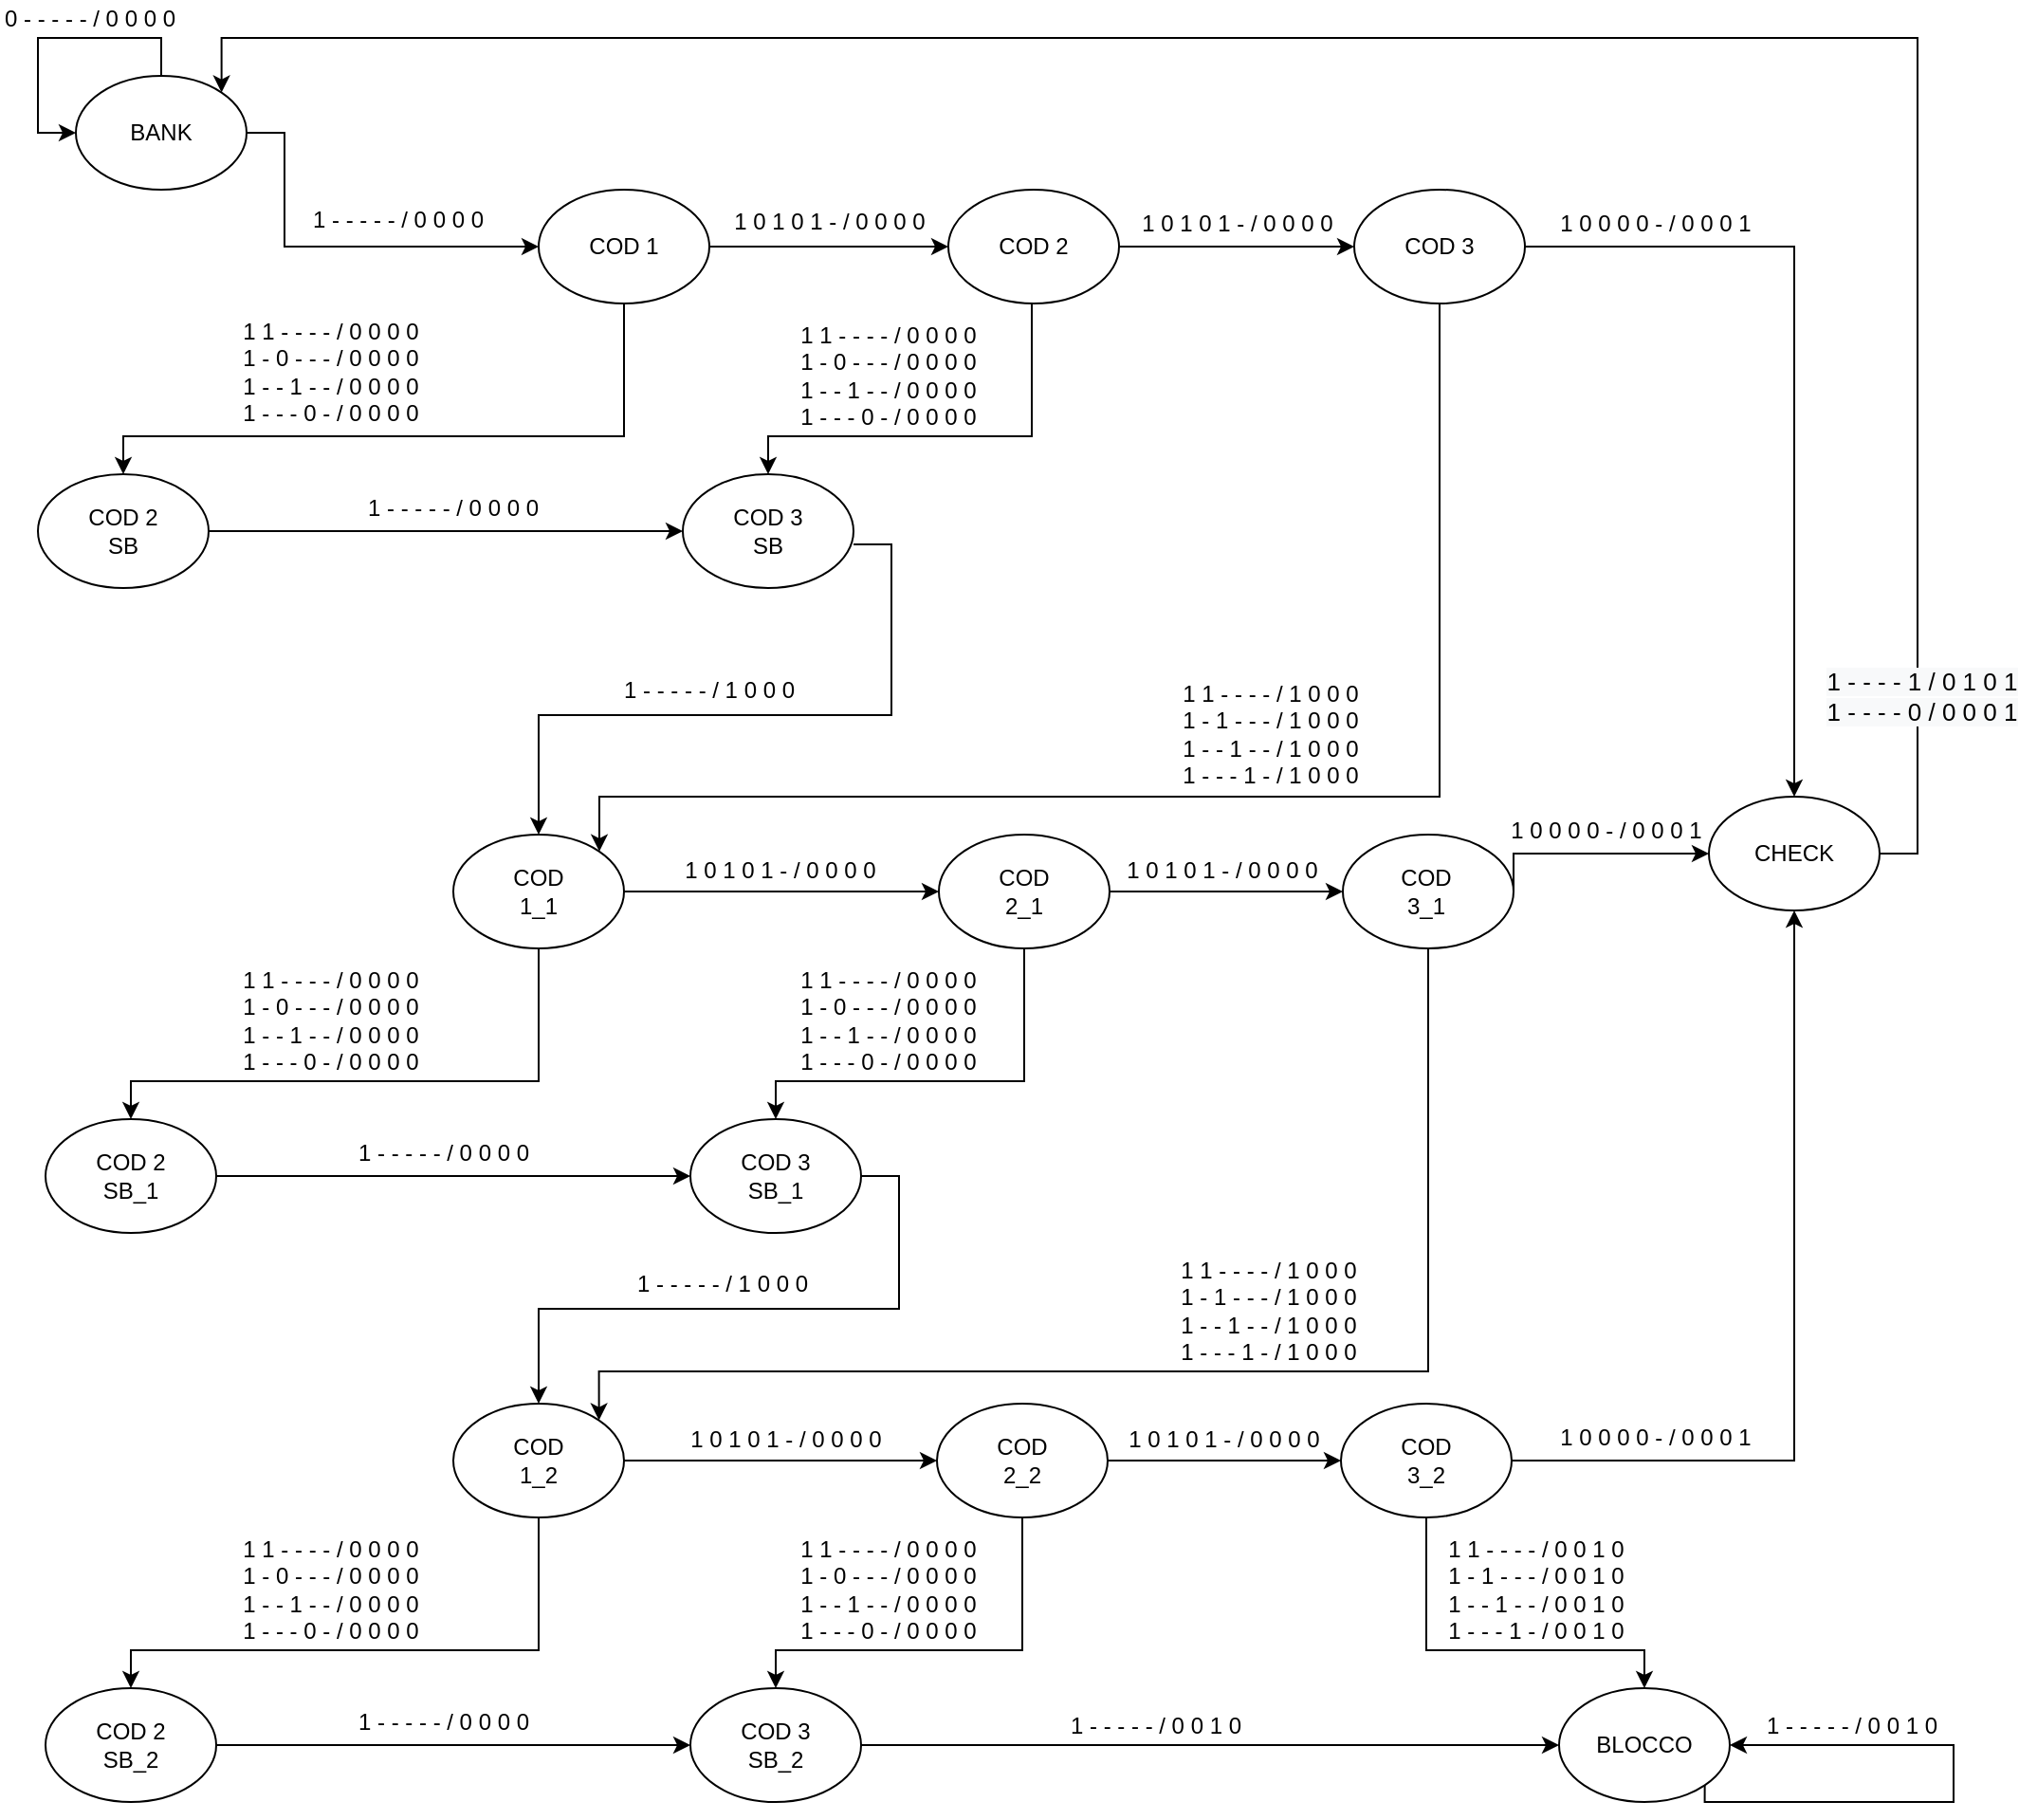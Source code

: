 <mxfile version="14.2.6" type="device"><diagram id="y2vVlM-1TVV5Yu8o7AsJ" name="Page-1"><mxGraphModel dx="1922" dy="1020" grid="1" gridSize="10" guides="1" tooltips="1" connect="1" arrows="1" fold="1" page="1" pageScale="1" pageWidth="827" pageHeight="1169" math="0" shadow="0"><root><mxCell id="0"/><mxCell id="1" parent="0"/><mxCell id="TRY-i5HirTkCOAKPkIHq-93" style="edgeStyle=orthogonalEdgeStyle;rounded=0;orthogonalLoop=1;jettySize=auto;html=1;exitX=1;exitY=0.5;exitDx=0;exitDy=0;" parent="1" source="TRY-i5HirTkCOAKPkIHq-3" target="TRY-i5HirTkCOAKPkIHq-9" edge="1"><mxGeometry relative="1" as="geometry"><Array as="points"><mxPoint x="190" y="130"/><mxPoint x="190" y="190"/></Array></mxGeometry></mxCell><mxCell id="TRY-i5HirTkCOAKPkIHq-3" value="" style="ellipse;whiteSpace=wrap;html=1;" parent="1" vertex="1"><mxGeometry x="80" y="100" width="90" height="60" as="geometry"/></mxCell><mxCell id="TRY-i5HirTkCOAKPkIHq-4" value="BANK" style="text;html=1;strokeColor=none;fillColor=none;align=center;verticalAlign=middle;whiteSpace=wrap;rounded=0;" parent="1" vertex="1"><mxGeometry x="105" y="120" width="40" height="20" as="geometry"/></mxCell><mxCell id="TRY-i5HirTkCOAKPkIHq-103" style="edgeStyle=orthogonalEdgeStyle;rounded=0;orthogonalLoop=1;jettySize=auto;html=1;exitX=1;exitY=0.5;exitDx=0;exitDy=0;entryX=0;entryY=0.5;entryDx=0;entryDy=0;" parent="1" source="TRY-i5HirTkCOAKPkIHq-9" target="TRY-i5HirTkCOAKPkIHq-101" edge="1"><mxGeometry relative="1" as="geometry"/></mxCell><mxCell id="TRY-i5HirTkCOAKPkIHq-106" style="edgeStyle=orthogonalEdgeStyle;rounded=0;orthogonalLoop=1;jettySize=auto;html=1;exitX=0.5;exitY=1;exitDx=0;exitDy=0;entryX=0.5;entryY=0;entryDx=0;entryDy=0;" parent="1" target="TRY-i5HirTkCOAKPkIHq-104" edge="1"><mxGeometry relative="1" as="geometry"><mxPoint x="369" y="210" as="sourcePoint"/><Array as="points"><mxPoint x="369" y="290"/><mxPoint x="105" y="290"/></Array></mxGeometry></mxCell><mxCell id="TRY-i5HirTkCOAKPkIHq-9" value="" style="ellipse;whiteSpace=wrap;html=1;" parent="1" vertex="1"><mxGeometry x="324" y="160" width="90" height="60" as="geometry"/></mxCell><mxCell id="TRY-i5HirTkCOAKPkIHq-10" value="COD 1" style="text;html=1;strokeColor=none;fillColor=none;align=center;verticalAlign=middle;whiteSpace=wrap;rounded=0;" parent="1" vertex="1"><mxGeometry x="349" y="180" width="40" height="20" as="geometry"/></mxCell><mxCell id="TRY-i5HirTkCOAKPkIHq-94" value="1 - - - - - / 0 0 0 0" style="text;html=1;strokeColor=none;fillColor=none;align=center;verticalAlign=middle;whiteSpace=wrap;rounded=0;" parent="1" vertex="1"><mxGeometry x="200" y="166" width="100" height="20" as="geometry"/></mxCell><mxCell id="TRY-i5HirTkCOAKPkIHq-97" style="edgeStyle=orthogonalEdgeStyle;rounded=0;orthogonalLoop=1;jettySize=auto;html=1;exitX=0.5;exitY=0;exitDx=0;exitDy=0;entryX=0;entryY=0.5;entryDx=0;entryDy=0;" parent="1" source="TRY-i5HirTkCOAKPkIHq-3" target="TRY-i5HirTkCOAKPkIHq-3" edge="1"><mxGeometry relative="1" as="geometry"><Array as="points"><mxPoint x="125" y="80"/><mxPoint x="60" y="80"/><mxPoint x="60" y="130"/></Array></mxGeometry></mxCell><mxCell id="TRY-i5HirTkCOAKPkIHq-98" value="0 - - - - - / 0 0 0 0" style="text;html=1;strokeColor=none;fillColor=none;align=center;verticalAlign=middle;whiteSpace=wrap;rounded=0;" parent="1" vertex="1"><mxGeometry x="40" y="60" width="95" height="20" as="geometry"/></mxCell><mxCell id="TRY-i5HirTkCOAKPkIHq-99" value="&lt;span style=&quot;color: rgba(0 , 0 , 0 , 0) ; font-family: monospace ; font-size: 0px ; background-color: rgb(248 , 249 , 250)&quot;&gt;%3CmxGraphModel%3E%3Croot%3E%3CmxCell%20id%3D%220%22%2F%3E%3CmxCell%20id%3D%221%22%20parent%3D%220%22%2F%3E%3CmxCell%20id%3D%222%22%20value%3D%22%26lt%3Bspan%20style%3D%26quot%3Bcolor%3A%20rgb(51%20%2C%2051%20%2C%2051)%20%3B%20font-family%3A%20%26amp%3B%2334%3Bapple%20color%20emoji%26amp%3B%2334%3B%20%2C%20%26amp%3B%2334%3Bnoto%20color%20emoji%26amp%3B%2334%3B%20%2C%20%26amp%3B%2334%3Bsegoe%20ui%20emoji%26amp%3B%2334%3B%26quot%3B%26gt%3B%26lt%3Bfont%20style%3D%26quot%3Bfont-size%3A%2011px%26quot%3B%26gt%3B%E2%9D%8C%26lt%3B%2Ffont%26gt%3B%26lt%3B%2Fspan%26gt%3B%22%20style%3D%22edgeLabel%3Bhtml%3D1%3Balign%3Dcenter%3BverticalAlign%3Dmiddle%3Bresizable%3D0%3Bpoints%3D%5B%5D%3B%22%20vertex%3D%221%22%20connectable%3D%220%22%20parent%3D%221%22%3E%3CmxGeometry%20x%3D%22413.999%22%20y%3D%22250.0%22%20as%3D%22geometry%22%2F%3E%3C%2FmxCell%3E%3C%2Froot%3E%3C%2FmxGraphModel%3E&lt;/span&gt;" style="edgeLabel;html=1;align=center;verticalAlign=middle;resizable=0;points=[];fontSize=11;" parent="1" vertex="1" connectable="0"><mxGeometry x="541" y="230" as="geometry"/></mxCell><mxCell id="TRY-i5HirTkCOAKPkIHq-116" style="edgeStyle=orthogonalEdgeStyle;rounded=0;orthogonalLoop=1;jettySize=auto;html=1;exitX=1;exitY=0.5;exitDx=0;exitDy=0;entryX=0;entryY=0.5;entryDx=0;entryDy=0;" parent="1" source="TRY-i5HirTkCOAKPkIHq-101" target="TRY-i5HirTkCOAKPkIHq-114" edge="1"><mxGeometry relative="1" as="geometry"/></mxCell><mxCell id="TRY-i5HirTkCOAKPkIHq-101" value="" style="ellipse;whiteSpace=wrap;html=1;" parent="1" vertex="1"><mxGeometry x="540" y="160" width="90" height="60" as="geometry"/></mxCell><mxCell id="TRY-i5HirTkCOAKPkIHq-102" value="COD 2" style="text;html=1;strokeColor=none;fillColor=none;align=center;verticalAlign=middle;whiteSpace=wrap;rounded=0;" parent="1" vertex="1"><mxGeometry x="565" y="180" width="40" height="20" as="geometry"/></mxCell><mxCell id="TRY-i5HirTkCOAKPkIHq-121" style="edgeStyle=orthogonalEdgeStyle;rounded=0;orthogonalLoop=1;jettySize=auto;html=1;exitX=1;exitY=0.5;exitDx=0;exitDy=0;entryX=0;entryY=0.5;entryDx=0;entryDy=0;" parent="1" source="TRY-i5HirTkCOAKPkIHq-104" target="TRY-i5HirTkCOAKPkIHq-109" edge="1"><mxGeometry relative="1" as="geometry"/></mxCell><mxCell id="TRY-i5HirTkCOAKPkIHq-104" value="" style="ellipse;whiteSpace=wrap;html=1;" parent="1" vertex="1"><mxGeometry x="60" y="310" width="90" height="60" as="geometry"/></mxCell><mxCell id="TRY-i5HirTkCOAKPkIHq-105" value="COD 2 SB" style="text;html=1;strokeColor=none;fillColor=none;align=center;verticalAlign=middle;whiteSpace=wrap;rounded=0;" parent="1" vertex="1"><mxGeometry x="85" y="330" width="40" height="20" as="geometry"/></mxCell><mxCell id="TRY-i5HirTkCOAKPkIHq-107" value="1 1 - - - - / 0 0 0 0&lt;br&gt;1 - 0 - - - / 0 0 0 0&lt;br&gt;1 - - 1 - - / 0 0 0 0&lt;br&gt;1 - - - 0 - / 0 0 0 0" style="text;html=1;strokeColor=none;fillColor=none;align=center;verticalAlign=middle;whiteSpace=wrap;rounded=0;" parent="1" vertex="1"><mxGeometry x="122" y="226" width="185" height="60" as="geometry"/></mxCell><mxCell id="TRY-i5HirTkCOAKPkIHq-108" value="1 0 1 0 1 - / 0 0 0 0" style="text;html=1;strokeColor=none;fillColor=none;align=center;verticalAlign=middle;whiteSpace=wrap;rounded=0;" parent="1" vertex="1"><mxGeometry x="385" y="147" width="185" height="60" as="geometry"/></mxCell><mxCell id="TRY-i5HirTkCOAKPkIHq-123" style="edgeStyle=orthogonalEdgeStyle;rounded=0;orthogonalLoop=1;jettySize=auto;html=1;exitX=1;exitY=0.5;exitDx=0;exitDy=0;entryX=0.5;entryY=0;entryDx=0;entryDy=0;" parent="1" target="TRY-i5HirTkCOAKPkIHq-119" edge="1"><mxGeometry relative="1" as="geometry"><mxPoint x="215" y="452" as="targetPoint"/><mxPoint x="490" y="347" as="sourcePoint"/><Array as="points"><mxPoint x="510" y="347"/><mxPoint x="510" y="437"/><mxPoint x="324" y="437"/></Array></mxGeometry></mxCell><mxCell id="TRY-i5HirTkCOAKPkIHq-109" value="" style="ellipse;whiteSpace=wrap;html=1;" parent="1" vertex="1"><mxGeometry x="400" y="310" width="90" height="60" as="geometry"/></mxCell><mxCell id="TRY-i5HirTkCOAKPkIHq-110" value="COD 3 SB" style="text;html=1;strokeColor=none;fillColor=none;align=center;verticalAlign=middle;whiteSpace=wrap;rounded=0;" parent="1" vertex="1"><mxGeometry x="425" y="330" width="40" height="20" as="geometry"/></mxCell><mxCell id="TRY-i5HirTkCOAKPkIHq-111" style="edgeStyle=orthogonalEdgeStyle;rounded=0;orthogonalLoop=1;jettySize=auto;html=1;exitX=0.5;exitY=1;exitDx=0;exitDy=0;entryX=0.5;entryY=0;entryDx=0;entryDy=0;" parent="1" source="TRY-i5HirTkCOAKPkIHq-101" target="TRY-i5HirTkCOAKPkIHq-109" edge="1"><mxGeometry relative="1" as="geometry"><mxPoint x="584" y="220" as="sourcePoint"/><mxPoint x="320" y="320" as="targetPoint"/><Array as="points"><mxPoint x="584" y="220"/><mxPoint x="584" y="290"/><mxPoint x="445" y="290"/></Array></mxGeometry></mxCell><mxCell id="TRY-i5HirTkCOAKPkIHq-112" value="&lt;span style=&quot;color: rgba(0 , 0 , 0 , 0) ; font-family: monospace ; font-size: 0px ; background-color: rgb(248 , 249 , 250)&quot;&gt;%3CmxGraphModel%3E%3Croot%3E%3CmxCell%20id%3D%220%22%2F%3E%3CmxCell%20id%3D%221%22%20parent%3D%220%22%2F%3E%3CmxCell%20id%3D%222%22%20value%3D%22%26lt%3Bspan%20style%3D%26quot%3Bcolor%3A%20rgb(51%20%2C%2051%20%2C%2051)%20%3B%20font-family%3A%20%26amp%3B%2334%3Bapple%20color%20emoji%26amp%3B%2334%3B%20%2C%20%26amp%3B%2334%3Bnoto%20color%20emoji%26amp%3B%2334%3B%20%2C%20%26amp%3B%2334%3Bsegoe%20ui%20emoji%26amp%3B%2334%3B%26quot%3B%26gt%3B%26lt%3Bfont%20style%3D%26quot%3Bfont-size%3A%2011px%26quot%3B%26gt%3B%E2%9D%8C%26lt%3B%2Ffont%26gt%3B%26lt%3B%2Fspan%26gt%3B%22%20style%3D%22edgeLabel%3Bhtml%3D1%3Balign%3Dcenter%3BverticalAlign%3Dmiddle%3Bresizable%3D0%3Bpoints%3D%5B%5D%3B%22%20vertex%3D%221%22%20connectable%3D%220%22%20parent%3D%221%22%3E%3CmxGeometry%20x%3D%22413.999%22%20y%3D%22250.0%22%20as%3D%22geometry%22%2F%3E%3C%2FmxCell%3E%3C%2Froot%3E%3C%2FmxGraphModel%3E&lt;/span&gt;" style="edgeLabel;html=1;align=center;verticalAlign=middle;resizable=0;points=[];fontSize=11;" parent="1" vertex="1" connectable="0"><mxGeometry x="780" y="240" as="geometry"/></mxCell><mxCell id="TRY-i5HirTkCOAKPkIHq-113" value="1 1 - - - - / 0 0 0 0&lt;br&gt;1 - 0 - - - / 0 0 0 0&lt;br&gt;1 - - 1 - - / 0 0 0 0&lt;br&gt;1 - - - 0 - / 0 0 0 0" style="text;html=1;strokeColor=none;fillColor=none;align=center;verticalAlign=middle;whiteSpace=wrap;rounded=0;" parent="1" vertex="1"><mxGeometry x="416" y="228" width="185" height="60" as="geometry"/></mxCell><mxCell id="TRY-i5HirTkCOAKPkIHq-124" style="edgeStyle=orthogonalEdgeStyle;rounded=0;orthogonalLoop=1;jettySize=auto;html=1;exitX=0.5;exitY=1;exitDx=0;exitDy=0;" parent="1" source="TRY-i5HirTkCOAKPkIHq-114" target="TRY-i5HirTkCOAKPkIHq-119" edge="1"><mxGeometry relative="1" as="geometry"><mxPoint x="270" y="480" as="targetPoint"/><Array as="points"><mxPoint x="799" y="480"/><mxPoint x="356" y="480"/></Array></mxGeometry></mxCell><mxCell id="TRY-i5HirTkCOAKPkIHq-128" style="edgeStyle=orthogonalEdgeStyle;rounded=0;orthogonalLoop=1;jettySize=auto;html=1;exitX=1;exitY=0.5;exitDx=0;exitDy=0;entryX=0.5;entryY=0;entryDx=0;entryDy=0;" parent="1" source="TRY-i5HirTkCOAKPkIHq-114" target="TRY-i5HirTkCOAKPkIHq-129" edge="1"><mxGeometry relative="1" as="geometry"><mxPoint x="900" y="520" as="targetPoint"/><Array as="points"><mxPoint x="986" y="190"/></Array></mxGeometry></mxCell><mxCell id="TRY-i5HirTkCOAKPkIHq-114" value="" style="ellipse;whiteSpace=wrap;html=1;" parent="1" vertex="1"><mxGeometry x="754" y="160" width="90" height="60" as="geometry"/></mxCell><mxCell id="TRY-i5HirTkCOAKPkIHq-115" value="COD 3" style="text;html=1;strokeColor=none;fillColor=none;align=center;verticalAlign=middle;whiteSpace=wrap;rounded=0;" parent="1" vertex="1"><mxGeometry x="779" y="180" width="40" height="20" as="geometry"/></mxCell><mxCell id="TRY-i5HirTkCOAKPkIHq-117" value="1 0 1 0 1 - / 0 0 0 0" style="text;html=1;strokeColor=none;fillColor=none;align=center;verticalAlign=middle;whiteSpace=wrap;rounded=0;" parent="1" vertex="1"><mxGeometry x="600" y="148" width="185" height="60" as="geometry"/></mxCell><mxCell id="TRY-i5HirTkCOAKPkIHq-139" style="edgeStyle=orthogonalEdgeStyle;rounded=0;orthogonalLoop=1;jettySize=auto;html=1;exitX=1;exitY=0.5;exitDx=0;exitDy=0;entryX=0;entryY=0.5;entryDx=0;entryDy=0;" parent="1" source="TRY-i5HirTkCOAKPkIHq-119" target="TRY-i5HirTkCOAKPkIHq-137" edge="1"><mxGeometry relative="1" as="geometry"/></mxCell><mxCell id="TRY-i5HirTkCOAKPkIHq-152" style="edgeStyle=orthogonalEdgeStyle;rounded=0;orthogonalLoop=1;jettySize=auto;html=1;exitX=0.5;exitY=1;exitDx=0;exitDy=0;entryX=0.5;entryY=0;entryDx=0;entryDy=0;" parent="1" source="TRY-i5HirTkCOAKPkIHq-119" target="TRY-i5HirTkCOAKPkIHq-150" edge="1"><mxGeometry relative="1" as="geometry"><Array as="points"><mxPoint x="324" y="630"/><mxPoint x="109" y="630"/></Array></mxGeometry></mxCell><mxCell id="TRY-i5HirTkCOAKPkIHq-119" value="" style="ellipse;whiteSpace=wrap;html=1;" parent="1" vertex="1"><mxGeometry x="279" y="500" width="90" height="60" as="geometry"/></mxCell><mxCell id="TRY-i5HirTkCOAKPkIHq-120" value="COD 1_1" style="text;html=1;strokeColor=none;fillColor=none;align=center;verticalAlign=middle;whiteSpace=wrap;rounded=0;" parent="1" vertex="1"><mxGeometry x="304" y="520" width="40" height="20" as="geometry"/></mxCell><mxCell id="TRY-i5HirTkCOAKPkIHq-122" value="1 - - - - - / 0 0 0 0" style="text;html=1;strokeColor=none;fillColor=none;align=center;verticalAlign=middle;whiteSpace=wrap;rounded=0;" parent="1" vertex="1"><mxGeometry x="209" y="318" width="140" height="20" as="geometry"/></mxCell><mxCell id="TRY-i5HirTkCOAKPkIHq-125" value="1 1 - - - - / 1 0 0 0&lt;br&gt;1 - 1 - - - / 1 0 0 0&lt;br&gt;1 - - 1 - - / 1 0 0 0&lt;br&gt;1 - - - 1 - / 1 0 0 0" style="text;html=1;strokeColor=none;fillColor=none;align=center;verticalAlign=middle;whiteSpace=wrap;rounded=0;" parent="1" vertex="1"><mxGeometry x="620" y="417" width="180" height="60" as="geometry"/></mxCell><mxCell id="TRY-i5HirTkCOAKPkIHq-126" value="1 - - - - - / 1 0 0 0" style="text;html=1;strokeColor=none;fillColor=none;align=center;verticalAlign=middle;whiteSpace=wrap;rounded=0;" parent="1" vertex="1"><mxGeometry x="324" y="394" width="180" height="60" as="geometry"/></mxCell><mxCell id="TRY-i5HirTkCOAKPkIHq-204" style="edgeStyle=orthogonalEdgeStyle;rounded=0;orthogonalLoop=1;jettySize=auto;html=1;exitX=1;exitY=0.5;exitDx=0;exitDy=0;entryX=1;entryY=0;entryDx=0;entryDy=0;" parent="1" source="TRY-i5HirTkCOAKPkIHq-129" target="TRY-i5HirTkCOAKPkIHq-3" edge="1"><mxGeometry relative="1" as="geometry"><Array as="points"><mxPoint x="1051" y="510"/><mxPoint x="1051" y="80"/><mxPoint x="157" y="80"/></Array></mxGeometry></mxCell><mxCell id="TRY-i5HirTkCOAKPkIHq-207" value="&lt;span style=&quot;font-size: 13px ; background-color: rgb(248 , 249 , 250)&quot;&gt;1 - - - - 1 / 0 1 0 1&lt;br&gt;1 - - - - 0 / 0 0 0 1&lt;br&gt;&lt;/span&gt;" style="edgeLabel;html=1;align=center;verticalAlign=middle;resizable=0;points=[];fontSize=13;" parent="TRY-i5HirTkCOAKPkIHq-204" vertex="1" connectable="0"><mxGeometry x="-0.85" y="-2" relative="1" as="geometry"><mxPoint as="offset"/></mxGeometry></mxCell><mxCell id="TRY-i5HirTkCOAKPkIHq-129" value="" style="ellipse;whiteSpace=wrap;html=1;" parent="1" vertex="1"><mxGeometry x="941" y="480" width="90" height="60" as="geometry"/></mxCell><mxCell id="TRY-i5HirTkCOAKPkIHq-130" value="CHECK" style="text;html=1;strokeColor=none;fillColor=none;align=center;verticalAlign=middle;whiteSpace=wrap;rounded=0;" parent="1" vertex="1"><mxGeometry x="966" y="500" width="40" height="20" as="geometry"/></mxCell><mxCell id="TRY-i5HirTkCOAKPkIHq-133" value="1 0 0 0 0 - / 0 0 0 1" style="text;html=1;strokeColor=none;fillColor=none;align=center;verticalAlign=middle;whiteSpace=wrap;rounded=0;" parent="1" vertex="1"><mxGeometry x="848" y="168" width="130" height="20" as="geometry"/></mxCell><mxCell id="TRY-i5HirTkCOAKPkIHq-145" style="edgeStyle=orthogonalEdgeStyle;rounded=0;orthogonalLoop=1;jettySize=auto;html=1;exitX=1;exitY=0.5;exitDx=0;exitDy=0;entryX=0;entryY=0.5;entryDx=0;entryDy=0;" parent="1" source="TRY-i5HirTkCOAKPkIHq-137" target="TRY-i5HirTkCOAKPkIHq-143" edge="1"><mxGeometry relative="1" as="geometry"/></mxCell><mxCell id="TRY-i5HirTkCOAKPkIHq-159" style="edgeStyle=orthogonalEdgeStyle;rounded=0;orthogonalLoop=1;jettySize=auto;html=1;exitX=0.5;exitY=1;exitDx=0;exitDy=0;entryX=0.5;entryY=0;entryDx=0;entryDy=0;" parent="1" source="TRY-i5HirTkCOAKPkIHq-137" target="TRY-i5HirTkCOAKPkIHq-155" edge="1"><mxGeometry relative="1" as="geometry"><Array as="points"><mxPoint x="580" y="630"/><mxPoint x="449" y="630"/></Array></mxGeometry></mxCell><mxCell id="TRY-i5HirTkCOAKPkIHq-137" value="" style="ellipse;whiteSpace=wrap;html=1;" parent="1" vertex="1"><mxGeometry x="535" y="500" width="90" height="60" as="geometry"/></mxCell><mxCell id="TRY-i5HirTkCOAKPkIHq-138" value="COD 2_1" style="text;html=1;strokeColor=none;fillColor=none;align=center;verticalAlign=middle;whiteSpace=wrap;rounded=0;" parent="1" vertex="1"><mxGeometry x="560" y="520" width="40" height="20" as="geometry"/></mxCell><mxCell id="TRY-i5HirTkCOAKPkIHq-140" value="1 0 1 0 1 - / 0 0 0 0" style="text;html=1;strokeColor=none;fillColor=none;align=center;verticalAlign=middle;whiteSpace=wrap;rounded=0;" parent="1" vertex="1"><mxGeometry x="397" y="509" width="109" height="20" as="geometry"/></mxCell><mxCell id="TRY-i5HirTkCOAKPkIHq-146" value="" style="edgeStyle=orthogonalEdgeStyle;rounded=0;orthogonalLoop=1;jettySize=auto;html=1;exitX=1;exitY=0.5;exitDx=0;exitDy=0;entryX=0;entryY=0.5;entryDx=0;entryDy=0;" parent="1" target="TRY-i5HirTkCOAKPkIHq-129" edge="1"><mxGeometry relative="1" as="geometry"><mxPoint x="838" y="530" as="sourcePoint"/><mxPoint x="920" y="510" as="targetPoint"/><Array as="points"><mxPoint x="838" y="510"/></Array></mxGeometry></mxCell><mxCell id="TRY-i5HirTkCOAKPkIHq-166" style="edgeStyle=orthogonalEdgeStyle;rounded=0;orthogonalLoop=1;jettySize=auto;html=1;exitX=0.5;exitY=1;exitDx=0;exitDy=0;entryX=1;entryY=0;entryDx=0;entryDy=0;" parent="1" target="TRY-i5HirTkCOAKPkIHq-161" edge="1"><mxGeometry relative="1" as="geometry"><mxPoint x="793" y="553" as="sourcePoint"/><mxPoint x="356.03" y="801.928" as="targetPoint"/><Array as="points"><mxPoint x="793" y="783"/><mxPoint x="356" y="783"/></Array></mxGeometry></mxCell><mxCell id="TRY-i5HirTkCOAKPkIHq-143" value="" style="ellipse;whiteSpace=wrap;html=1;" parent="1" vertex="1"><mxGeometry x="748" y="500" width="90" height="60" as="geometry"/></mxCell><mxCell id="TRY-i5HirTkCOAKPkIHq-144" value="COD 3_1" style="text;html=1;strokeColor=none;fillColor=none;align=center;verticalAlign=middle;whiteSpace=wrap;rounded=0;" parent="1" vertex="1"><mxGeometry x="772" y="520" width="40" height="20" as="geometry"/></mxCell><mxCell id="TRY-i5HirTkCOAKPkIHq-147" value="1 0 0 0 0 - / 0 0 0 1" style="text;html=1;strokeColor=none;fillColor=none;align=center;verticalAlign=middle;whiteSpace=wrap;rounded=0;" parent="1" vertex="1"><mxGeometry x="822" y="475" width="130" height="46" as="geometry"/></mxCell><mxCell id="TRY-i5HirTkCOAKPkIHq-157" style="edgeStyle=orthogonalEdgeStyle;rounded=0;orthogonalLoop=1;jettySize=auto;html=1;exitX=1;exitY=0.5;exitDx=0;exitDy=0;entryX=0;entryY=0.5;entryDx=0;entryDy=0;" parent="1" source="TRY-i5HirTkCOAKPkIHq-150" target="TRY-i5HirTkCOAKPkIHq-155" edge="1"><mxGeometry relative="1" as="geometry"/></mxCell><mxCell id="TRY-i5HirTkCOAKPkIHq-150" value="" style="ellipse;whiteSpace=wrap;html=1;" parent="1" vertex="1"><mxGeometry x="64" y="650" width="90" height="60" as="geometry"/></mxCell><mxCell id="TRY-i5HirTkCOAKPkIHq-151" value="COD 2 SB_1" style="text;html=1;strokeColor=none;fillColor=none;align=center;verticalAlign=middle;whiteSpace=wrap;rounded=0;" parent="1" vertex="1"><mxGeometry x="89" y="670" width="40" height="20" as="geometry"/></mxCell><mxCell id="TRY-i5HirTkCOAKPkIHq-154" value="1 1 - - - - / 0 0 0 0&lt;br&gt;1 - 0 - - - / 0 0 0 0&lt;br&gt;1 - - 1 - - / 0 0 0 0&lt;br&gt;1 - - - 0 - / 0 0 0 0" style="text;html=1;strokeColor=none;fillColor=none;align=center;verticalAlign=middle;whiteSpace=wrap;rounded=0;" parent="1" vertex="1"><mxGeometry x="122" y="568" width="185" height="60" as="geometry"/></mxCell><mxCell id="TRY-i5HirTkCOAKPkIHq-163" style="edgeStyle=orthogonalEdgeStyle;rounded=0;orthogonalLoop=1;jettySize=auto;html=1;exitX=1;exitY=0.5;exitDx=0;exitDy=0;" parent="1" source="TRY-i5HirTkCOAKPkIHq-155" target="TRY-i5HirTkCOAKPkIHq-161" edge="1"><mxGeometry relative="1" as="geometry"><Array as="points"><mxPoint x="514" y="680"/><mxPoint x="514" y="750"/><mxPoint x="324" y="750"/></Array></mxGeometry></mxCell><mxCell id="TRY-i5HirTkCOAKPkIHq-155" value="" style="ellipse;whiteSpace=wrap;html=1;" parent="1" vertex="1"><mxGeometry x="404" y="650" width="90" height="60" as="geometry"/></mxCell><mxCell id="TRY-i5HirTkCOAKPkIHq-156" value="COD 3 SB_1" style="text;html=1;strokeColor=none;fillColor=none;align=center;verticalAlign=middle;whiteSpace=wrap;rounded=0;" parent="1" vertex="1"><mxGeometry x="429" y="670" width="40" height="20" as="geometry"/></mxCell><mxCell id="TRY-i5HirTkCOAKPkIHq-158" value="1 - - - - - / 0 0 0 0" style="text;html=1;strokeColor=none;fillColor=none;align=center;verticalAlign=middle;whiteSpace=wrap;rounded=0;" parent="1" vertex="1"><mxGeometry x="184" y="658" width="180" height="20" as="geometry"/></mxCell><mxCell id="TRY-i5HirTkCOAKPkIHq-160" value="1 1 - - - - / 0 0 0 0&lt;br&gt;1 - 0 - - - / 0 0 0 0&lt;br&gt;1 - - 1 - - / 0 0 0 0&lt;br&gt;1 - - - 0 - / 0 0 0 0" style="text;html=1;strokeColor=none;fillColor=none;align=center;verticalAlign=middle;whiteSpace=wrap;rounded=0;" parent="1" vertex="1"><mxGeometry x="416" y="568" width="185" height="60" as="geometry"/></mxCell><mxCell id="TRY-i5HirTkCOAKPkIHq-171" style="edgeStyle=orthogonalEdgeStyle;rounded=0;orthogonalLoop=1;jettySize=auto;html=1;exitX=1;exitY=0.5;exitDx=0;exitDy=0;entryX=0;entryY=0.5;entryDx=0;entryDy=0;" parent="1" source="TRY-i5HirTkCOAKPkIHq-161" target="TRY-i5HirTkCOAKPkIHq-169" edge="1"><mxGeometry relative="1" as="geometry"/></mxCell><mxCell id="TRY-i5HirTkCOAKPkIHq-187" style="edgeStyle=orthogonalEdgeStyle;rounded=0;orthogonalLoop=1;jettySize=auto;html=1;exitX=0.5;exitY=1;exitDx=0;exitDy=0;entryX=0.5;entryY=0;entryDx=0;entryDy=0;" parent="1" source="TRY-i5HirTkCOAKPkIHq-161" target="TRY-i5HirTkCOAKPkIHq-185" edge="1"><mxGeometry relative="1" as="geometry"><Array as="points"><mxPoint x="324" y="930"/><mxPoint x="109" y="930"/></Array></mxGeometry></mxCell><mxCell id="TRY-i5HirTkCOAKPkIHq-161" value="" style="ellipse;whiteSpace=wrap;html=1;" parent="1" vertex="1"><mxGeometry x="279" y="800" width="90" height="60" as="geometry"/></mxCell><mxCell id="TRY-i5HirTkCOAKPkIHq-162" value="COD 1_2" style="text;html=1;strokeColor=none;fillColor=none;align=center;verticalAlign=middle;whiteSpace=wrap;rounded=0;" parent="1" vertex="1"><mxGeometry x="304" y="820" width="40" height="20" as="geometry"/></mxCell><mxCell id="TRY-i5HirTkCOAKPkIHq-164" value="1 - - - - - / 1 0 0 0" style="text;html=1;strokeColor=none;fillColor=none;align=center;verticalAlign=middle;whiteSpace=wrap;rounded=0;" parent="1" vertex="1"><mxGeometry x="331" y="707" width="180" height="60" as="geometry"/></mxCell><mxCell id="TRY-i5HirTkCOAKPkIHq-168" value="1 1 - - - - / 1 0 0 0&lt;br&gt;1 - 1 - - - / 1 0 0 0&lt;br&gt;1 - - 1 - - / 1 0 0 0&lt;br&gt;1 - - - 1 - / 1 0 0 0" style="text;html=1;strokeColor=none;fillColor=none;align=center;verticalAlign=middle;whiteSpace=wrap;rounded=0;" parent="1" vertex="1"><mxGeometry x="619" y="721" width="180" height="60" as="geometry"/></mxCell><mxCell id="TRY-i5HirTkCOAKPkIHq-179" style="edgeStyle=orthogonalEdgeStyle;rounded=0;orthogonalLoop=1;jettySize=auto;html=1;exitX=1;exitY=0.5;exitDx=0;exitDy=0;entryX=0;entryY=0.5;entryDx=0;entryDy=0;" parent="1" source="TRY-i5HirTkCOAKPkIHq-169" target="TRY-i5HirTkCOAKPkIHq-177" edge="1"><mxGeometry relative="1" as="geometry"/></mxCell><mxCell id="TRY-i5HirTkCOAKPkIHq-191" style="edgeStyle=orthogonalEdgeStyle;rounded=0;orthogonalLoop=1;jettySize=auto;html=1;exitX=0.5;exitY=1;exitDx=0;exitDy=0;entryX=0.5;entryY=0;entryDx=0;entryDy=0;" parent="1" source="TRY-i5HirTkCOAKPkIHq-169" target="TRY-i5HirTkCOAKPkIHq-189" edge="1"><mxGeometry relative="1" as="geometry"><Array as="points"><mxPoint x="579" y="930"/><mxPoint x="449" y="930"/></Array></mxGeometry></mxCell><mxCell id="TRY-i5HirTkCOAKPkIHq-169" value="" style="ellipse;whiteSpace=wrap;html=1;" parent="1" vertex="1"><mxGeometry x="534" y="800" width="90" height="60" as="geometry"/></mxCell><mxCell id="TRY-i5HirTkCOAKPkIHq-170" value="COD 2_2" style="text;html=1;strokeColor=none;fillColor=none;align=center;verticalAlign=middle;whiteSpace=wrap;rounded=0;" parent="1" vertex="1"><mxGeometry x="559" y="820" width="40" height="20" as="geometry"/></mxCell><mxCell id="TRY-i5HirTkCOAKPkIHq-173" value="1 0 1 0 1 - / 0 0 0 0" style="text;html=1;strokeColor=none;fillColor=none;align=center;verticalAlign=middle;whiteSpace=wrap;rounded=0;" parent="1" vertex="1"><mxGeometry x="400" y="809" width="109" height="20" as="geometry"/></mxCell><mxCell id="TRY-i5HirTkCOAKPkIHq-174" value="1 0 1 0 1 - / 0 0 0 0" style="text;html=1;strokeColor=none;fillColor=none;align=center;verticalAlign=middle;whiteSpace=wrap;rounded=0;" parent="1" vertex="1"><mxGeometry x="592" y="489" width="185" height="60" as="geometry"/></mxCell><mxCell id="TRY-i5HirTkCOAKPkIHq-181" style="edgeStyle=orthogonalEdgeStyle;rounded=0;orthogonalLoop=1;jettySize=auto;html=1;exitX=1;exitY=0.5;exitDx=0;exitDy=0;entryX=0.5;entryY=1;entryDx=0;entryDy=0;" parent="1" source="TRY-i5HirTkCOAKPkIHq-177" target="TRY-i5HirTkCOAKPkIHq-129" edge="1"><mxGeometry relative="1" as="geometry"/></mxCell><mxCell id="TRY-i5HirTkCOAKPkIHq-198" style="edgeStyle=orthogonalEdgeStyle;rounded=0;orthogonalLoop=1;jettySize=auto;html=1;exitX=0.5;exitY=1;exitDx=0;exitDy=0;entryX=0.5;entryY=0;entryDx=0;entryDy=0;" parent="1" target="TRY-i5HirTkCOAKPkIHq-194" edge="1"><mxGeometry relative="1" as="geometry"><mxPoint x="792" y="856" as="sourcePoint"/><mxPoint x="907" y="920" as="targetPoint"/><Array as="points"><mxPoint x="792" y="930"/><mxPoint x="907" y="930"/></Array></mxGeometry></mxCell><mxCell id="TRY-i5HirTkCOAKPkIHq-177" value="" style="ellipse;whiteSpace=wrap;html=1;" parent="1" vertex="1"><mxGeometry x="747" y="800" width="90" height="60" as="geometry"/></mxCell><mxCell id="TRY-i5HirTkCOAKPkIHq-178" value="COD 3_2" style="text;html=1;strokeColor=none;fillColor=none;align=center;verticalAlign=middle;whiteSpace=wrap;rounded=0;" parent="1" vertex="1"><mxGeometry x="772" y="820" width="40" height="20" as="geometry"/></mxCell><mxCell id="TRY-i5HirTkCOAKPkIHq-180" value="1 0 1 0 1 - / 0 0 0 0" style="text;html=1;strokeColor=none;fillColor=none;align=center;verticalAlign=middle;whiteSpace=wrap;rounded=0;" parent="1" vertex="1"><mxGeometry x="593" y="789" width="185" height="60" as="geometry"/></mxCell><mxCell id="TRY-i5HirTkCOAKPkIHq-182" value="1 0 0 0 0 - / 0 0 0 1" style="text;html=1;strokeColor=none;fillColor=none;align=center;verticalAlign=middle;whiteSpace=wrap;rounded=0;" parent="1" vertex="1"><mxGeometry x="848" y="795" width="130" height="46" as="geometry"/></mxCell><mxCell id="TRY-i5HirTkCOAKPkIHq-193" style="edgeStyle=orthogonalEdgeStyle;rounded=0;orthogonalLoop=1;jettySize=auto;html=1;exitX=1;exitY=0.5;exitDx=0;exitDy=0;entryX=0;entryY=0.5;entryDx=0;entryDy=0;" parent="1" source="TRY-i5HirTkCOAKPkIHq-185" target="TRY-i5HirTkCOAKPkIHq-189" edge="1"><mxGeometry relative="1" as="geometry"/></mxCell><mxCell id="TRY-i5HirTkCOAKPkIHq-185" value="" style="ellipse;whiteSpace=wrap;html=1;" parent="1" vertex="1"><mxGeometry x="64" y="950" width="90" height="60" as="geometry"/></mxCell><mxCell id="TRY-i5HirTkCOAKPkIHq-186" value="COD 2 SB_2" style="text;html=1;strokeColor=none;fillColor=none;align=center;verticalAlign=middle;whiteSpace=wrap;rounded=0;" parent="1" vertex="1"><mxGeometry x="89" y="970" width="40" height="20" as="geometry"/></mxCell><mxCell id="TRY-i5HirTkCOAKPkIHq-188" value="1 1 - - - - / 0 0 0 0&lt;br&gt;1 - 0 - - - / 0 0 0 0&lt;br&gt;1 - - 1 - - / 0 0 0 0&lt;br&gt;1 - - - 0 - / 0 0 0 0" style="text;html=1;strokeColor=none;fillColor=none;align=center;verticalAlign=middle;whiteSpace=wrap;rounded=0;" parent="1" vertex="1"><mxGeometry x="122" y="868" width="185" height="60" as="geometry"/></mxCell><mxCell id="TRY-i5HirTkCOAKPkIHq-196" style="edgeStyle=orthogonalEdgeStyle;rounded=0;orthogonalLoop=1;jettySize=auto;html=1;exitX=1;exitY=0.5;exitDx=0;exitDy=0;entryX=0;entryY=0.5;entryDx=0;entryDy=0;" parent="1" source="TRY-i5HirTkCOAKPkIHq-189" target="TRY-i5HirTkCOAKPkIHq-194" edge="1"><mxGeometry relative="1" as="geometry"/></mxCell><mxCell id="TRY-i5HirTkCOAKPkIHq-189" value="" style="ellipse;whiteSpace=wrap;html=1;" parent="1" vertex="1"><mxGeometry x="404" y="950" width="90" height="60" as="geometry"/></mxCell><mxCell id="TRY-i5HirTkCOAKPkIHq-190" value="COD 3 SB_2" style="text;html=1;strokeColor=none;fillColor=none;align=center;verticalAlign=middle;whiteSpace=wrap;rounded=0;" parent="1" vertex="1"><mxGeometry x="429" y="970" width="40" height="20" as="geometry"/></mxCell><mxCell id="TRY-i5HirTkCOAKPkIHq-194" value="" style="ellipse;whiteSpace=wrap;html=1;" parent="1" vertex="1"><mxGeometry x="862" y="950" width="90" height="60" as="geometry"/></mxCell><mxCell id="TRY-i5HirTkCOAKPkIHq-195" value="BLOCCO" style="text;html=1;strokeColor=none;fillColor=none;align=center;verticalAlign=middle;whiteSpace=wrap;rounded=0;" parent="1" vertex="1"><mxGeometry x="887" y="970" width="40" height="20" as="geometry"/></mxCell><mxCell id="TRY-i5HirTkCOAKPkIHq-197" value="1 1 - - - - / 0 0 0 0&lt;br&gt;1 - 0 - - - / 0 0 0 0&lt;br&gt;1 - - 1 - - / 0 0 0 0&lt;br&gt;1 - - - 0 - / 0 0 0 0" style="text;html=1;strokeColor=none;fillColor=none;align=center;verticalAlign=middle;whiteSpace=wrap;rounded=0;" parent="1" vertex="1"><mxGeometry x="416" y="868" width="185" height="60" as="geometry"/></mxCell><mxCell id="TRY-i5HirTkCOAKPkIHq-199" value="&amp;nbsp;1 1 - - - - / 0 0 1 0&amp;nbsp;&lt;br&gt;1 - 1 - - - / 0 0 1 0&lt;br&gt;1 - - 1 - - / 0 0 1 0&lt;br&gt;1 - - - 1 - / 0 0 1 0" style="text;html=1;strokeColor=none;fillColor=none;align=center;verticalAlign=middle;whiteSpace=wrap;rounded=0;" parent="1" vertex="1"><mxGeometry x="785" y="875" width="130" height="46" as="geometry"/></mxCell><mxCell id="TRY-i5HirTkCOAKPkIHq-200" value="1 - - - - - / 0 0 0 0" style="text;html=1;strokeColor=none;fillColor=none;align=center;verticalAlign=middle;whiteSpace=wrap;rounded=0;" parent="1" vertex="1"><mxGeometry x="184" y="958" width="180" height="20" as="geometry"/></mxCell><mxCell id="TRY-i5HirTkCOAKPkIHq-203" value="1 - - - - - / 0 0 1 0" style="text;html=1;strokeColor=none;fillColor=none;align=center;verticalAlign=middle;whiteSpace=wrap;rounded=0;" parent="1" vertex="1"><mxGeometry x="599" y="960" width="101" height="20" as="geometry"/></mxCell><mxCell id="TRY-i5HirTkCOAKPkIHq-208" style="edgeStyle=orthogonalEdgeStyle;rounded=0;orthogonalLoop=1;jettySize=auto;html=1;exitX=1;exitY=1;exitDx=0;exitDy=0;entryX=1;entryY=0.5;entryDx=0;entryDy=0;fontSize=13;" parent="1" source="TRY-i5HirTkCOAKPkIHq-194" target="TRY-i5HirTkCOAKPkIHq-194" edge="1"><mxGeometry relative="1" as="geometry"><Array as="points"><mxPoint x="939" y="1010"/><mxPoint x="1070" y="1010"/><mxPoint x="1070" y="980"/></Array></mxGeometry></mxCell><mxCell id="TRY-i5HirTkCOAKPkIHq-209" value="1 - - - - - / 0 0 1 0" style="text;html=1;strokeColor=none;fillColor=none;align=center;verticalAlign=middle;whiteSpace=wrap;rounded=0;" parent="1" vertex="1"><mxGeometry x="966" y="960" width="101" height="20" as="geometry"/></mxCell></root></mxGraphModel></diagram></mxfile>